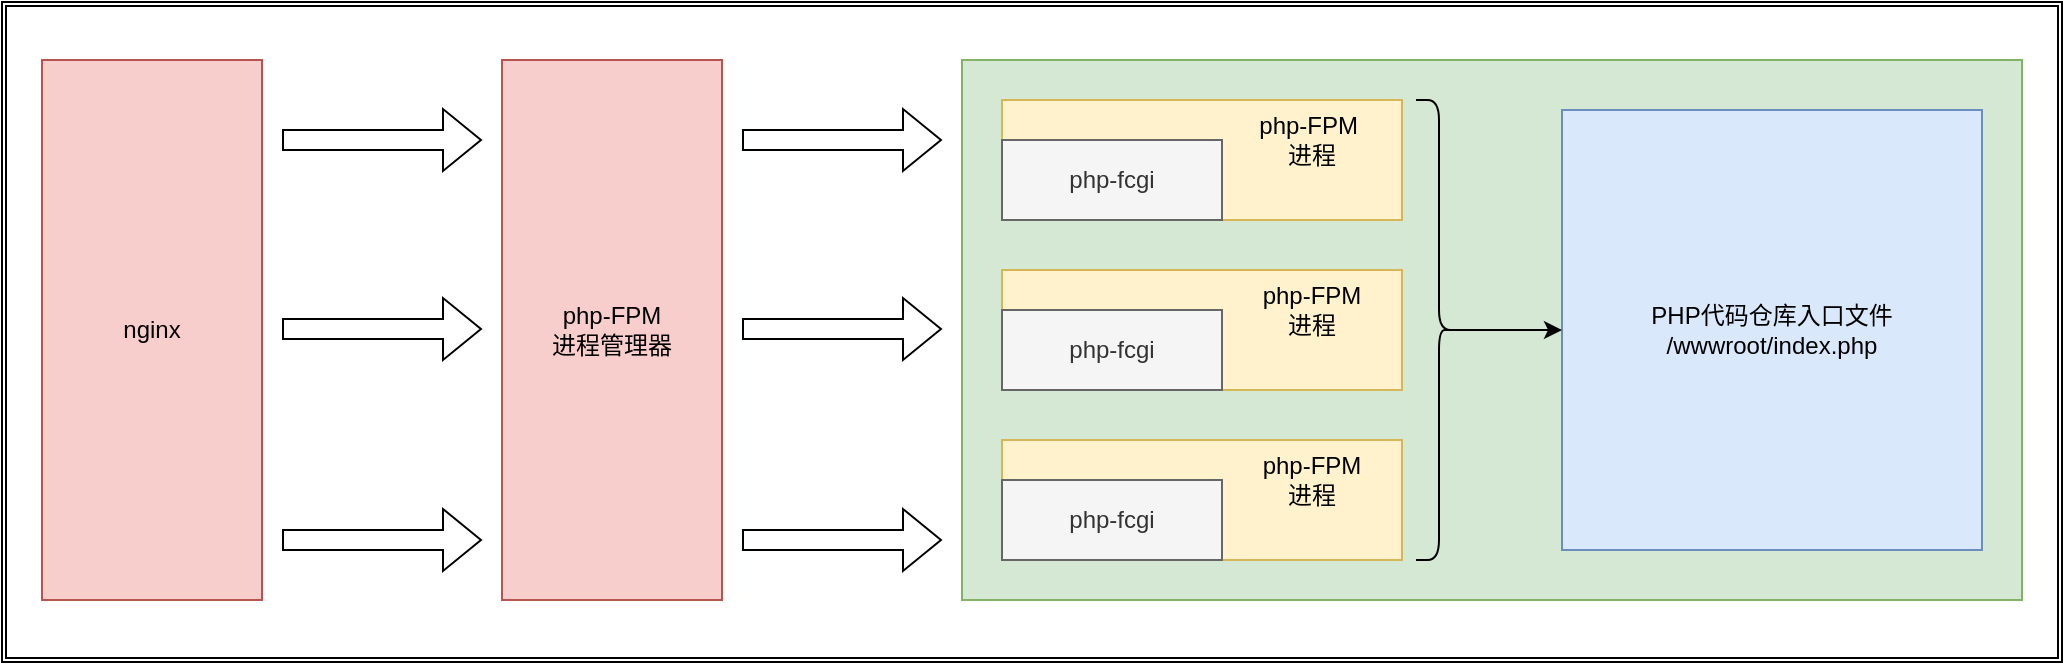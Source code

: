 <mxfile version="17.2.4" type="device" pages="6"><diagram id="ZQH0QLBpIll3tY-1zZOu" name="nginx-php-fpm"><mxGraphModel dx="1106" dy="822" grid="1" gridSize="10" guides="1" tooltips="1" connect="1" arrows="1" fold="1" page="1" pageScale="1" pageWidth="827" pageHeight="1169" math="0" shadow="0"><root><mxCell id="0"/><mxCell id="1" parent="0"/><mxCell id="-F7FTl6_Vcwf5B4cmWxA-29" value="" style="shape=ext;double=1;rounded=0;whiteSpace=wrap;html=1;" parent="1" vertex="1"><mxGeometry x="100" y="221" width="1030" height="330" as="geometry"/></mxCell><mxCell id="-F7FTl6_Vcwf5B4cmWxA-2" value="nginx" style="rounded=0;whiteSpace=wrap;html=1;fillColor=#f8cecc;strokeColor=#b85450;" parent="1" vertex="1"><mxGeometry x="120" y="250" width="110" height="270" as="geometry"/></mxCell><mxCell id="-F7FTl6_Vcwf5B4cmWxA-3" value="php-FPM&lt;br&gt;进程管理器" style="rounded=0;whiteSpace=wrap;html=1;fillColor=#f8cecc;strokeColor=#b85450;" parent="1" vertex="1"><mxGeometry x="350" y="250" width="110" height="270" as="geometry"/></mxCell><mxCell id="-F7FTl6_Vcwf5B4cmWxA-4" value="" style="shape=flexArrow;endArrow=classic;html=1;rounded=0;" parent="1" edge="1"><mxGeometry width="50" height="50" relative="1" as="geometry"><mxPoint x="240" y="290" as="sourcePoint"/><mxPoint x="340" y="290" as="targetPoint"/></mxGeometry></mxCell><mxCell id="-F7FTl6_Vcwf5B4cmWxA-5" value="" style="shape=flexArrow;endArrow=classic;html=1;rounded=0;" parent="1" edge="1"><mxGeometry width="50" height="50" relative="1" as="geometry"><mxPoint x="240" y="384.5" as="sourcePoint"/><mxPoint x="340" y="384.5" as="targetPoint"/></mxGeometry></mxCell><mxCell id="-F7FTl6_Vcwf5B4cmWxA-6" value="" style="shape=flexArrow;endArrow=classic;html=1;rounded=0;" parent="1" edge="1"><mxGeometry width="50" height="50" relative="1" as="geometry"><mxPoint x="240" y="490" as="sourcePoint"/><mxPoint x="340" y="490" as="targetPoint"/></mxGeometry></mxCell><mxCell id="-F7FTl6_Vcwf5B4cmWxA-7" value="" style="rounded=0;whiteSpace=wrap;html=1;fillColor=#d5e8d4;strokeColor=#82b366;" parent="1" vertex="1"><mxGeometry x="580" y="250" width="530" height="270" as="geometry"/></mxCell><mxCell id="-F7FTl6_Vcwf5B4cmWxA-8" value="" style="shape=flexArrow;endArrow=classic;html=1;rounded=0;" parent="1" edge="1"><mxGeometry width="50" height="50" relative="1" as="geometry"><mxPoint x="470" y="290" as="sourcePoint"/><mxPoint x="570" y="290" as="targetPoint"/></mxGeometry></mxCell><mxCell id="-F7FTl6_Vcwf5B4cmWxA-9" value="" style="shape=flexArrow;endArrow=classic;html=1;rounded=0;" parent="1" edge="1"><mxGeometry width="50" height="50" relative="1" as="geometry"><mxPoint x="470" y="384.5" as="sourcePoint"/><mxPoint x="570" y="384.5" as="targetPoint"/></mxGeometry></mxCell><mxCell id="-F7FTl6_Vcwf5B4cmWxA-10" value="" style="shape=flexArrow;endArrow=classic;html=1;rounded=0;" parent="1" edge="1"><mxGeometry width="50" height="50" relative="1" as="geometry"><mxPoint x="470" y="490" as="sourcePoint"/><mxPoint x="570" y="490" as="targetPoint"/></mxGeometry></mxCell><mxCell id="-F7FTl6_Vcwf5B4cmWxA-16" value="" style="rounded=0;whiteSpace=wrap;html=1;fillColor=#fff2cc;strokeColor=#d6b656;" parent="1" vertex="1"><mxGeometry x="600" y="270" width="200" height="60" as="geometry"/></mxCell><mxCell id="-F7FTl6_Vcwf5B4cmWxA-17" value="php-fcgi" style="rounded=0;whiteSpace=wrap;html=1;fillColor=#f5f5f5;fontColor=#333333;strokeColor=#666666;" parent="1" vertex="1"><mxGeometry x="600" y="290" width="110" height="40" as="geometry"/></mxCell><mxCell id="-F7FTl6_Vcwf5B4cmWxA-18" value="php-FPM&amp;nbsp;&lt;br&gt;进程" style="text;html=1;strokeColor=none;fillColor=none;align=center;verticalAlign=middle;whiteSpace=wrap;rounded=0;" parent="1" vertex="1"><mxGeometry x="710" y="270" width="90" height="40" as="geometry"/></mxCell><mxCell id="-F7FTl6_Vcwf5B4cmWxA-19" value="" style="rounded=0;whiteSpace=wrap;html=1;fillColor=#fff2cc;strokeColor=#d6b656;" parent="1" vertex="1"><mxGeometry x="600" y="355" width="200" height="60" as="geometry"/></mxCell><mxCell id="-F7FTl6_Vcwf5B4cmWxA-20" value="php-fcgi" style="rounded=0;whiteSpace=wrap;html=1;fillColor=#f5f5f5;fontColor=#333333;strokeColor=#666666;" parent="1" vertex="1"><mxGeometry x="600" y="375" width="110" height="40" as="geometry"/></mxCell><mxCell id="-F7FTl6_Vcwf5B4cmWxA-21" value="php-FPM&lt;br&gt;进程" style="text;html=1;strokeColor=none;fillColor=none;align=center;verticalAlign=middle;whiteSpace=wrap;rounded=0;" parent="1" vertex="1"><mxGeometry x="710" y="355" width="90" height="40" as="geometry"/></mxCell><mxCell id="-F7FTl6_Vcwf5B4cmWxA-22" value="" style="rounded=0;whiteSpace=wrap;html=1;fillColor=#fff2cc;strokeColor=#d6b656;" parent="1" vertex="1"><mxGeometry x="600" y="440" width="200" height="60" as="geometry"/></mxCell><mxCell id="-F7FTl6_Vcwf5B4cmWxA-23" value="php-fcgi" style="rounded=0;whiteSpace=wrap;html=1;fillColor=#f5f5f5;fontColor=#333333;strokeColor=#666666;" parent="1" vertex="1"><mxGeometry x="600" y="460" width="110" height="40" as="geometry"/></mxCell><mxCell id="-F7FTl6_Vcwf5B4cmWxA-24" value="php-FPM&lt;br&gt;进程" style="text;html=1;strokeColor=none;fillColor=none;align=center;verticalAlign=middle;whiteSpace=wrap;rounded=0;" parent="1" vertex="1"><mxGeometry x="710" y="440" width="90" height="40" as="geometry"/></mxCell><mxCell id="-F7FTl6_Vcwf5B4cmWxA-25" value="" style="shape=curlyBracket;whiteSpace=wrap;html=1;rounded=1;flipH=1;size=0.5;" parent="1" vertex="1"><mxGeometry x="807" y="270" width="23" height="230" as="geometry"/></mxCell><mxCell id="-F7FTl6_Vcwf5B4cmWxA-26" value="PHP代码仓库入口文件&lt;br&gt;/wwwroot/index.php" style="rounded=0;whiteSpace=wrap;html=1;fillColor=#dae8fc;strokeColor=#6c8ebf;" parent="1" vertex="1"><mxGeometry x="880" y="275" width="210" height="220" as="geometry"/></mxCell><mxCell id="-F7FTl6_Vcwf5B4cmWxA-28" value="" style="endArrow=classic;html=1;rounded=0;exitX=0.1;exitY=0.5;exitDx=0;exitDy=0;exitPerimeter=0;" parent="1" source="-F7FTl6_Vcwf5B4cmWxA-25" target="-F7FTl6_Vcwf5B4cmWxA-26" edge="1"><mxGeometry width="50" height="50" relative="1" as="geometry"><mxPoint x="827" y="440" as="sourcePoint"/><mxPoint x="877" y="390" as="targetPoint"/></mxGeometry></mxCell></root></mxGraphModel></diagram><diagram id="X1Tl23_N_CwnIUm3I0Yo" name="swoole"><mxGraphModel dx="851" dy="632" grid="1" gridSize="10" guides="1" tooltips="1" connect="1" arrows="1" fold="1" page="1" pageScale="1" pageWidth="827" pageHeight="1169" math="0" shadow="0"><root><mxCell id="0"/><mxCell id="1" parent="0"/><mxCell id="2w5-1THp2RadSx4TVDo4-35" value="" style="shape=ext;double=1;rounded=0;whiteSpace=wrap;html=1;" vertex="1" parent="1"><mxGeometry x="60" y="160" width="520" height="500" as="geometry"/></mxCell><mxCell id="2w5-1THp2RadSx4TVDo4-20" style="edgeStyle=orthogonalEdgeStyle;rounded=0;orthogonalLoop=1;jettySize=auto;html=1;entryX=0.5;entryY=0;entryDx=0;entryDy=0;" edge="1" parent="1" source="2w5-1THp2RadSx4TVDo4-2" target="2w5-1THp2RadSx4TVDo4-14"><mxGeometry relative="1" as="geometry"/></mxCell><mxCell id="2w5-1THp2RadSx4TVDo4-2" value="启动" style="rounded=1;whiteSpace=wrap;html=1;" vertex="1" parent="1"><mxGeometry x="474" y="330" width="80" height="40" as="geometry"/></mxCell><mxCell id="2w5-1THp2RadSx4TVDo4-27" style="edgeStyle=orthogonalEdgeStyle;rounded=0;orthogonalLoop=1;jettySize=auto;html=1;" edge="1" parent="1" source="2w5-1THp2RadSx4TVDo4-7" target="2w5-1THp2RadSx4TVDo4-19"><mxGeometry relative="1" as="geometry"/></mxCell><mxCell id="2w5-1THp2RadSx4TVDo4-7" value="客户端" style="rounded=0;whiteSpace=wrap;html=1;" vertex="1" parent="1"><mxGeometry x="90" y="345" width="120" height="280" as="geometry"/></mxCell><mxCell id="2w5-1THp2RadSx4TVDo4-21" style="edgeStyle=orthogonalEdgeStyle;rounded=0;orthogonalLoop=1;jettySize=auto;html=1;" edge="1" parent="1" source="2w5-1THp2RadSx4TVDo4-14" target="2w5-1THp2RadSx4TVDo4-16"><mxGeometry relative="1" as="geometry"/></mxCell><mxCell id="2w5-1THp2RadSx4TVDo4-14" value="composer" style="rounded=0;whiteSpace=wrap;html=1;" vertex="1" parent="1"><mxGeometry x="474" y="420" width="80" height="40" as="geometry"/></mxCell><mxCell id="2w5-1THp2RadSx4TVDo4-22" style="edgeStyle=orthogonalEdgeStyle;rounded=0;orthogonalLoop=1;jettySize=auto;html=1;entryX=0.5;entryY=0;entryDx=0;entryDy=0;" edge="1" parent="1" source="2w5-1THp2RadSx4TVDo4-16" target="2w5-1THp2RadSx4TVDo4-17"><mxGeometry relative="1" as="geometry"/></mxCell><mxCell id="2w5-1THp2RadSx4TVDo4-31" style="edgeStyle=orthogonalEdgeStyle;rounded=0;orthogonalLoop=1;jettySize=auto;html=1;entryX=1;entryY=0.5;entryDx=0;entryDy=0;" edge="1" parent="1" source="2w5-1THp2RadSx4TVDo4-16" target="2w5-1THp2RadSx4TVDo4-28"><mxGeometry relative="1" as="geometry"/></mxCell><mxCell id="2w5-1THp2RadSx4TVDo4-32" value="初始化容器&lt;br&gt;&amp;amp;&lt;br&gt;存放核心单例" style="edgeLabel;html=1;align=center;verticalAlign=middle;resizable=0;points=[];" vertex="1" connectable="0" parent="2w5-1THp2RadSx4TVDo4-31"><mxGeometry x="-0.103" y="3" relative="1" as="geometry"><mxPoint x="2" as="offset"/></mxGeometry></mxCell><mxCell id="2w5-1THp2RadSx4TVDo4-16" value="框架核心代码" style="rounded=0;whiteSpace=wrap;html=1;" vertex="1" parent="1"><mxGeometry x="474" y="510" width="80" height="40" as="geometry"/></mxCell><mxCell id="2w5-1THp2RadSx4TVDo4-23" style="edgeStyle=orthogonalEdgeStyle;rounded=0;orthogonalLoop=1;jettySize=auto;html=1;entryX=0.5;entryY=1;entryDx=0;entryDy=0;" edge="1" parent="1" source="2w5-1THp2RadSx4TVDo4-17" target="2w5-1THp2RadSx4TVDo4-19"><mxGeometry relative="1" as="geometry"/></mxCell><mxCell id="2w5-1THp2RadSx4TVDo4-17" value="监听端口" style="rounded=0;whiteSpace=wrap;html=1;" vertex="1" parent="1"><mxGeometry x="474" y="600" width="80" height="40" as="geometry"/></mxCell><mxCell id="2w5-1THp2RadSx4TVDo4-29" style="edgeStyle=orthogonalEdgeStyle;rounded=0;orthogonalLoop=1;jettySize=auto;html=1;" edge="1" parent="1" source="2w5-1THp2RadSx4TVDo4-19" target="2w5-1THp2RadSx4TVDo4-28"><mxGeometry relative="1" as="geometry"/></mxCell><mxCell id="2w5-1THp2RadSx4TVDo4-30" value="路由分发&lt;br&gt;&amp;amp;&lt;br&gt;获取控制器" style="edgeLabel;html=1;align=center;verticalAlign=middle;resizable=0;points=[];" vertex="1" connectable="0" parent="2w5-1THp2RadSx4TVDo4-29"><mxGeometry x="0.015" y="1" relative="1" as="geometry"><mxPoint as="offset"/></mxGeometry></mxCell><mxCell id="2w5-1THp2RadSx4TVDo4-19" value="接收请求" style="rounded=0;whiteSpace=wrap;html=1;fillColor=#d5e8d4;strokeColor=#82b366;" vertex="1" parent="1"><mxGeometry x="320" y="420" width="70" height="130" as="geometry"/></mxCell><mxCell id="2w5-1THp2RadSx4TVDo4-33" style="edgeStyle=orthogonalEdgeStyle;rounded=0;orthogonalLoop=1;jettySize=auto;html=1;" edge="1" parent="1" source="2w5-1THp2RadSx4TVDo4-28" target="2w5-1THp2RadSx4TVDo4-7"><mxGeometry relative="1" as="geometry"/></mxCell><mxCell id="2w5-1THp2RadSx4TVDo4-34" value="响应请求" style="edgeLabel;html=1;align=center;verticalAlign=middle;resizable=0;points=[];" vertex="1" connectable="0" parent="2w5-1THp2RadSx4TVDo4-33"><mxGeometry x="-0.235" relative="1" as="geometry"><mxPoint as="offset"/></mxGeometry></mxCell><mxCell id="2w5-1THp2RadSx4TVDo4-28" value="IOC容器" style="rounded=0;whiteSpace=wrap;html=1;fillColor=#fff2cc;strokeColor=#d6b656;" vertex="1" parent="1"><mxGeometry x="320" y="180" width="70" height="130" as="geometry"/></mxCell></root></mxGraphModel></diagram><diagram id="QdZzXX2Wkqlkmy3JS_Db" name="php-fcgi"><mxGraphModel dx="1106" dy="822" grid="1" gridSize="10" guides="1" tooltips="1" connect="1" arrows="1" fold="1" page="1" pageScale="1" pageWidth="827" pageHeight="1169" math="0" shadow="0"><root><mxCell id="0"/><mxCell id="1" parent="0"/><mxCell id="_yIDEYMphDeYaA-UZkT4-2" value="" style="shape=ext;double=1;rounded=0;whiteSpace=wrap;html=1;" vertex="1" parent="1"><mxGeometry x="70" y="130" width="650" height="630" as="geometry"/></mxCell><mxCell id="_yIDEYMphDeYaA-UZkT4-3" value="客户端" style="rounded=0;whiteSpace=wrap;html=1;" vertex="1" parent="1"><mxGeometry x="90" y="270" width="120" height="270" as="geometry"/></mxCell><mxCell id="_yIDEYMphDeYaA-UZkT4-4" value="nginx｜apache" style="rounded=0;whiteSpace=wrap;html=1;" vertex="1" parent="1"><mxGeometry x="330" y="270" width="120" height="270" as="geometry"/></mxCell><mxCell id="_yIDEYMphDeYaA-UZkT4-5" value="" style="shape=flexArrow;endArrow=classic;html=1;rounded=0;" edge="1" parent="1"><mxGeometry width="50" height="50" relative="1" as="geometry"><mxPoint x="230" y="320" as="sourcePoint"/><mxPoint x="310" y="320" as="targetPoint"/></mxGeometry></mxCell><mxCell id="_yIDEYMphDeYaA-UZkT4-6" value="" style="shape=flexArrow;endArrow=classic;html=1;rounded=0;" edge="1" parent="1"><mxGeometry width="50" height="50" relative="1" as="geometry"><mxPoint x="230" y="404.5" as="sourcePoint"/><mxPoint x="310" y="404.5" as="targetPoint"/></mxGeometry></mxCell><mxCell id="_yIDEYMphDeYaA-UZkT4-7" value="" style="shape=flexArrow;endArrow=classic;html=1;rounded=0;" edge="1" parent="1"><mxGeometry width="50" height="50" relative="1" as="geometry"><mxPoint x="230" y="490" as="sourcePoint"/><mxPoint x="310" y="490" as="targetPoint"/></mxGeometry></mxCell><mxCell id="_yIDEYMphDeYaA-UZkT4-8" value="" style="edgeStyle=orthogonalEdgeStyle;rounded=0;orthogonalLoop=1;jettySize=auto;html=1;" edge="1" parent="1" source="_yIDEYMphDeYaA-UZkT4-9" target="_yIDEYMphDeYaA-UZkT4-13"><mxGeometry relative="1" as="geometry"/></mxCell><mxCell id="_yIDEYMphDeYaA-UZkT4-9" value="php-fcgi" style="rounded=0;whiteSpace=wrap;html=1;" vertex="1" parent="1"><mxGeometry x="570" y="270" width="120" height="270" as="geometry"/></mxCell><mxCell id="_yIDEYMphDeYaA-UZkT4-10" value="" style="shape=flexArrow;endArrow=classic;html=1;rounded=0;" edge="1" parent="1"><mxGeometry width="50" height="50" relative="1" as="geometry"><mxPoint x="470" y="319.5" as="sourcePoint"/><mxPoint x="550" y="319.5" as="targetPoint"/></mxGeometry></mxCell><mxCell id="_yIDEYMphDeYaA-UZkT4-11" value="" style="shape=flexArrow;endArrow=classic;html=1;rounded=0;" edge="1" parent="1"><mxGeometry width="50" height="50" relative="1" as="geometry"><mxPoint x="470" y="404" as="sourcePoint"/><mxPoint x="550" y="404" as="targetPoint"/></mxGeometry></mxCell><mxCell id="_yIDEYMphDeYaA-UZkT4-12" value="" style="shape=flexArrow;endArrow=classic;html=1;rounded=0;" edge="1" parent="1"><mxGeometry width="50" height="50" relative="1" as="geometry"><mxPoint x="470" y="489.5" as="sourcePoint"/><mxPoint x="550" y="489.5" as="targetPoint"/></mxGeometry></mxCell><mxCell id="_yIDEYMphDeYaA-UZkT4-13" value="执行 .php 文件" style="rounded=0;whiteSpace=wrap;html=1;" vertex="1" parent="1"><mxGeometry x="570" y="670" width="120" height="60" as="geometry"/></mxCell><mxCell id="_yIDEYMphDeYaA-UZkT4-14" value="" style="shape=curlyBracket;whiteSpace=wrap;html=1;rounded=1;flipH=1;direction=south;" vertex="1" parent="1"><mxGeometry x="450" y="230" width="120" height="20" as="geometry"/></mxCell><mxCell id="_yIDEYMphDeYaA-UZkT4-15" value="" style="shape=curlyBracket;whiteSpace=wrap;html=1;rounded=1;flipH=1;direction=south;" vertex="1" parent="1"><mxGeometry x="210" y="230" width="120" height="20" as="geometry"/></mxCell><mxCell id="_yIDEYMphDeYaA-UZkT4-16" value="HTTP" style="text;strokeColor=none;fillColor=none;html=1;fontSize=24;fontStyle=0;verticalAlign=middle;align=center;" vertex="1" parent="1"><mxGeometry x="220" y="190" width="100" height="40" as="geometry"/></mxCell><mxCell id="_yIDEYMphDeYaA-UZkT4-17" value="FCGI" style="text;strokeColor=none;fillColor=none;html=1;fontSize=24;fontStyle=0;verticalAlign=middle;align=center;" vertex="1" parent="1"><mxGeometry x="460" y="190" width="100" height="40" as="geometry"/></mxCell></root></mxGraphModel></diagram><diagram id="Vm3p-azf3-NG6KkOJEBZ" name="message_response"><mxGraphModel dx="1106" dy="822" grid="1" gridSize="10" guides="1" tooltips="1" connect="1" arrows="1" fold="1" page="1" pageScale="1" pageWidth="827" pageHeight="1169" math="0" shadow="0"><root><mxCell id="0"/><mxCell id="1" parent="0"/><mxCell id="pjtcCM6p9vnRgL6hPlEC-1" value="协议版本" style="rounded=0;whiteSpace=wrap;html=1;fillColor=#d0cee2;strokeColor=#56517e;" vertex="1" parent="1"><mxGeometry x="120" y="200" width="120" height="60" as="geometry"/></mxCell><mxCell id="pjtcCM6p9vnRgL6hPlEC-2" value="空格" style="rounded=0;whiteSpace=wrap;html=1;fillColor=#f9f7ed;strokeColor=#36393d;" vertex="1" parent="1"><mxGeometry x="240" y="200" width="80" height="60" as="geometry"/></mxCell><mxCell id="pjtcCM6p9vnRgL6hPlEC-3" value="状态码" style="rounded=0;whiteSpace=wrap;html=1;fillColor=#d0cee2;strokeColor=#56517e;" vertex="1" parent="1"><mxGeometry x="320" y="200" width="120" height="60" as="geometry"/></mxCell><mxCell id="pjtcCM6p9vnRgL6hPlEC-4" value="空格" style="rounded=0;whiteSpace=wrap;html=1;fillColor=#f9f7ed;strokeColor=#36393d;" vertex="1" parent="1"><mxGeometry x="440" y="200" width="80" height="60" as="geometry"/></mxCell><mxCell id="pjtcCM6p9vnRgL6hPlEC-5" value="状态码短语" style="rounded=0;whiteSpace=wrap;html=1;fillColor=#d0cee2;strokeColor=#56517e;" vertex="1" parent="1"><mxGeometry x="520" y="200" width="120" height="60" as="geometry"/></mxCell><mxCell id="pjtcCM6p9vnRgL6hPlEC-6" value="回车符、换行符" style="rounded=0;whiteSpace=wrap;html=1;" vertex="1" parent="1"><mxGeometry x="640" y="200" width="100" height="60" as="geometry"/></mxCell><mxCell id="pjtcCM6p9vnRgL6hPlEC-7" value="响应头字段名" style="rounded=0;whiteSpace=wrap;html=1;fillColor=#d0cee2;strokeColor=#56517e;" vertex="1" parent="1"><mxGeometry x="120" y="260" width="160" height="60" as="geometry"/></mxCell><mxCell id="pjtcCM6p9vnRgL6hPlEC-8" value=":" style="rounded=0;whiteSpace=wrap;html=1;fillColor=#f9f7ed;strokeColor=#36393d;" vertex="1" parent="1"><mxGeometry x="280" y="260" width="80" height="60" as="geometry"/></mxCell><mxCell id="pjtcCM6p9vnRgL6hPlEC-9" value="响应头字段值" style="rounded=0;whiteSpace=wrap;html=1;fillColor=#d0cee2;strokeColor=#56517e;" vertex="1" parent="1"><mxGeometry x="360" y="260" width="160" height="60" as="geometry"/></mxCell><mxCell id="pjtcCM6p9vnRgL6hPlEC-10" value="" style="shape=curlyBracket;whiteSpace=wrap;html=1;rounded=1;flipH=1;" vertex="1" parent="1"><mxGeometry x="770" y="200" width="20" height="60" as="geometry"/></mxCell><mxCell id="pjtcCM6p9vnRgL6hPlEC-11" value="状态行" style="text;strokeColor=none;fillColor=none;html=1;fontSize=24;fontStyle=0;verticalAlign=middle;align=center;" vertex="1" parent="1"><mxGeometry x="790" y="210" width="100" height="40" as="geometry"/></mxCell><mxCell id="pjtcCM6p9vnRgL6hPlEC-12" value="..." style="rounded=0;whiteSpace=wrap;html=1;" vertex="1" parent="1"><mxGeometry x="120" y="320" width="520" height="60" as="geometry"/></mxCell><mxCell id="pjtcCM6p9vnRgL6hPlEC-13" value="响应头字段名" style="rounded=0;whiteSpace=wrap;html=1;fillColor=#d0cee2;strokeColor=#56517e;" vertex="1" parent="1"><mxGeometry x="120" y="380" width="160" height="60" as="geometry"/></mxCell><mxCell id="pjtcCM6p9vnRgL6hPlEC-14" value=":" style="rounded=0;whiteSpace=wrap;html=1;fillColor=#f9f7ed;strokeColor=#36393d;" vertex="1" parent="1"><mxGeometry x="280" y="380" width="80" height="60" as="geometry"/></mxCell><mxCell id="pjtcCM6p9vnRgL6hPlEC-15" value="响应头字段值" style="rounded=0;whiteSpace=wrap;html=1;fillColor=#d0cee2;strokeColor=#56517e;" vertex="1" parent="1"><mxGeometry x="360" y="380" width="160" height="60" as="geometry"/></mxCell><mxCell id="pjtcCM6p9vnRgL6hPlEC-16" value="回车符、换行符" style="rounded=0;whiteSpace=wrap;html=1;" vertex="1" parent="1"><mxGeometry x="640" y="260" width="100" height="60" as="geometry"/></mxCell><mxCell id="pjtcCM6p9vnRgL6hPlEC-17" value="回车符、换行符" style="rounded=0;whiteSpace=wrap;html=1;" vertex="1" parent="1"><mxGeometry x="640" y="380" width="100" height="60" as="geometry"/></mxCell><mxCell id="pjtcCM6p9vnRgL6hPlEC-18" value="回车符、换行符" style="rounded=0;whiteSpace=wrap;html=1;" vertex="1" parent="1"><mxGeometry x="640" y="320" width="100" height="60" as="geometry"/></mxCell><mxCell id="pjtcCM6p9vnRgL6hPlEC-19" value="回车符、换行符" style="rounded=0;whiteSpace=wrap;html=1;" vertex="1" parent="1"><mxGeometry x="120" y="440" width="100" height="60" as="geometry"/></mxCell><mxCell id="pjtcCM6p9vnRgL6hPlEC-20" value="" style="shape=curlyBracket;whiteSpace=wrap;html=1;rounded=1;flipH=1;" vertex="1" parent="1"><mxGeometry x="770" y="260" width="20" height="180" as="geometry"/></mxCell><mxCell id="pjtcCM6p9vnRgL6hPlEC-21" value="响应头" style="text;strokeColor=none;fillColor=none;html=1;fontSize=24;fontStyle=0;verticalAlign=middle;align=center;" vertex="1" parent="1"><mxGeometry x="790" y="330" width="100" height="40" as="geometry"/></mxCell><mxCell id="pjtcCM6p9vnRgL6hPlEC-22" value="响应体" style="rounded=0;whiteSpace=wrap;html=1;fillColor=#eeeeee;strokeColor=#36393d;" vertex="1" parent="1"><mxGeometry x="120" y="500" width="520" height="60" as="geometry"/></mxCell><mxCell id="pjtcCM6p9vnRgL6hPlEC-23" value="" style="shape=curlyBracket;whiteSpace=wrap;html=1;rounded=1;flipH=1;size=0.5;" vertex="1" parent="1"><mxGeometry x="770" y="500" width="20" height="60" as="geometry"/></mxCell><mxCell id="pjtcCM6p9vnRgL6hPlEC-24" value="响应体" style="text;strokeColor=none;fillColor=none;html=1;fontSize=24;fontStyle=0;verticalAlign=middle;align=center;" vertex="1" parent="1"><mxGeometry x="790" y="510" width="100" height="40" as="geometry"/></mxCell></root></mxGraphModel></diagram><diagram id="sTq4s70QS-FMy3W0kcog" name="message_request"><mxGraphModel dx="1106" dy="822" grid="1" gridSize="10" guides="1" tooltips="1" connect="1" arrows="1" fold="1" page="1" pageScale="1" pageWidth="827" pageHeight="1169" math="0" shadow="0"><root><mxCell id="0"/><mxCell id="1" parent="0"/><mxCell id="JClNSpfMjaLXTbA5szWG-1" value="请求方法" style="rounded=0;whiteSpace=wrap;html=1;fillColor=#d0cee2;strokeColor=#56517e;" vertex="1" parent="1"><mxGeometry x="120" y="200" width="120" height="60" as="geometry"/></mxCell><mxCell id="JClNSpfMjaLXTbA5szWG-2" value="空格" style="rounded=0;whiteSpace=wrap;html=1;fillColor=#f9f7ed;strokeColor=#36393d;" vertex="1" parent="1"><mxGeometry x="240" y="200" width="80" height="60" as="geometry"/></mxCell><mxCell id="JClNSpfMjaLXTbA5szWG-3" value="URL" style="rounded=0;whiteSpace=wrap;html=1;fillColor=#d0cee2;strokeColor=#56517e;" vertex="1" parent="1"><mxGeometry x="320" y="200" width="120" height="60" as="geometry"/></mxCell><mxCell id="JClNSpfMjaLXTbA5szWG-4" value="空格" style="rounded=0;whiteSpace=wrap;html=1;fillColor=#f9f7ed;strokeColor=#36393d;" vertex="1" parent="1"><mxGeometry x="440" y="200" width="80" height="60" as="geometry"/></mxCell><mxCell id="JClNSpfMjaLXTbA5szWG-5" value="协议版本" style="rounded=0;whiteSpace=wrap;html=1;fillColor=#d0cee2;strokeColor=#56517e;" vertex="1" parent="1"><mxGeometry x="520" y="200" width="120" height="60" as="geometry"/></mxCell><mxCell id="JClNSpfMjaLXTbA5szWG-6" value="回车符、换行符" style="rounded=0;whiteSpace=wrap;html=1;" vertex="1" parent="1"><mxGeometry x="640" y="200" width="100" height="60" as="geometry"/></mxCell><mxCell id="JClNSpfMjaLXTbA5szWG-7" value="请求头字段名" style="rounded=0;whiteSpace=wrap;html=1;fillColor=#d0cee2;strokeColor=#56517e;" vertex="1" parent="1"><mxGeometry x="120" y="260" width="160" height="60" as="geometry"/></mxCell><mxCell id="JClNSpfMjaLXTbA5szWG-8" value=":" style="rounded=0;whiteSpace=wrap;html=1;fillColor=#f9f7ed;strokeColor=#36393d;" vertex="1" parent="1"><mxGeometry x="280" y="260" width="80" height="60" as="geometry"/></mxCell><mxCell id="JClNSpfMjaLXTbA5szWG-9" value="请求头字段值" style="rounded=0;whiteSpace=wrap;html=1;fillColor=#d0cee2;strokeColor=#56517e;" vertex="1" parent="1"><mxGeometry x="360" y="260" width="160" height="60" as="geometry"/></mxCell><mxCell id="JClNSpfMjaLXTbA5szWG-10" value="" style="shape=curlyBracket;whiteSpace=wrap;html=1;rounded=1;flipH=1;" vertex="1" parent="1"><mxGeometry x="770" y="200" width="20" height="60" as="geometry"/></mxCell><mxCell id="JClNSpfMjaLXTbA5szWG-11" value="状态行" style="text;strokeColor=none;fillColor=none;html=1;fontSize=24;fontStyle=0;verticalAlign=middle;align=center;" vertex="1" parent="1"><mxGeometry x="790" y="210" width="100" height="40" as="geometry"/></mxCell><mxCell id="JClNSpfMjaLXTbA5szWG-12" value="..." style="rounded=0;whiteSpace=wrap;html=1;" vertex="1" parent="1"><mxGeometry x="120" y="320" width="520" height="60" as="geometry"/></mxCell><mxCell id="JClNSpfMjaLXTbA5szWG-13" value="请求头字段名" style="rounded=0;whiteSpace=wrap;html=1;fillColor=#d0cee2;strokeColor=#56517e;" vertex="1" parent="1"><mxGeometry x="120" y="380" width="160" height="60" as="geometry"/></mxCell><mxCell id="JClNSpfMjaLXTbA5szWG-14" value=":" style="rounded=0;whiteSpace=wrap;html=1;fillColor=#f9f7ed;strokeColor=#36393d;" vertex="1" parent="1"><mxGeometry x="280" y="380" width="80" height="60" as="geometry"/></mxCell><mxCell id="JClNSpfMjaLXTbA5szWG-15" value="请求头字段值" style="rounded=0;whiteSpace=wrap;html=1;fillColor=#d0cee2;strokeColor=#56517e;" vertex="1" parent="1"><mxGeometry x="360" y="380" width="160" height="60" as="geometry"/></mxCell><mxCell id="JClNSpfMjaLXTbA5szWG-16" value="回车符、换行符" style="rounded=0;whiteSpace=wrap;html=1;" vertex="1" parent="1"><mxGeometry x="640" y="260" width="100" height="60" as="geometry"/></mxCell><mxCell id="JClNSpfMjaLXTbA5szWG-17" value="回车符、换行符" style="rounded=0;whiteSpace=wrap;html=1;" vertex="1" parent="1"><mxGeometry x="640" y="380" width="100" height="60" as="geometry"/></mxCell><mxCell id="JClNSpfMjaLXTbA5szWG-18" value="回车符、换行符" style="rounded=0;whiteSpace=wrap;html=1;" vertex="1" parent="1"><mxGeometry x="640" y="320" width="100" height="60" as="geometry"/></mxCell><mxCell id="JClNSpfMjaLXTbA5szWG-19" value="回车符、换行符" style="rounded=0;whiteSpace=wrap;html=1;" vertex="1" parent="1"><mxGeometry x="120" y="440" width="100" height="60" as="geometry"/></mxCell><mxCell id="JClNSpfMjaLXTbA5szWG-20" value="" style="shape=curlyBracket;whiteSpace=wrap;html=1;rounded=1;flipH=1;" vertex="1" parent="1"><mxGeometry x="770" y="260" width="20" height="180" as="geometry"/></mxCell><mxCell id="JClNSpfMjaLXTbA5szWG-21" value="请求头" style="text;strokeColor=none;fillColor=none;html=1;fontSize=24;fontStyle=0;verticalAlign=middle;align=center;" vertex="1" parent="1"><mxGeometry x="790" y="330" width="100" height="40" as="geometry"/></mxCell><mxCell id="JClNSpfMjaLXTbA5szWG-22" value="请求体" style="rounded=0;whiteSpace=wrap;html=1;fillColor=#eeeeee;strokeColor=#36393d;" vertex="1" parent="1"><mxGeometry x="120" y="500" width="520" height="60" as="geometry"/></mxCell><mxCell id="JClNSpfMjaLXTbA5szWG-23" value="" style="shape=curlyBracket;whiteSpace=wrap;html=1;rounded=1;flipH=1;size=0.5;" vertex="1" parent="1"><mxGeometry x="770" y="500" width="20" height="60" as="geometry"/></mxCell><mxCell id="JClNSpfMjaLXTbA5szWG-24" value="请求体" style="text;strokeColor=none;fillColor=none;html=1;fontSize=24;fontStyle=0;verticalAlign=middle;align=center;" vertex="1" parent="1"><mxGeometry x="790" y="510" width="100" height="40" as="geometry"/></mxCell></root></mxGraphModel></diagram><diagram id="H_BIUHwBapxAjh_wRM7f" name="fd"><mxGraphModel dx="1106" dy="822" grid="1" gridSize="10" guides="1" tooltips="1" connect="1" arrows="1" fold="1" page="1" pageScale="1" pageWidth="827" pageHeight="1169" math="0" shadow="0"><root><mxCell id="0"/><mxCell id="1" parent="0"/><mxCell id="5dum1arc_oUBsEP87ahY-1" value="文件描述符：fd" style="whiteSpace=wrap;html=1;aspect=fixed;" vertex="1" parent="1"><mxGeometry x="400" y="300" width="100" height="100" as="geometry"/></mxCell><mxCell id="5dum1arc_oUBsEP87ahY-2" value="客户端" style="rounded=0;whiteSpace=wrap;html=1;" vertex="1" parent="1"><mxGeometry x="220" y="300" width="60" height="100" as="geometry"/></mxCell><mxCell id="5dum1arc_oUBsEP87ahY-3" value="客户端" style="rounded=0;whiteSpace=wrap;html=1;" vertex="1" parent="1"><mxGeometry x="620" y="300" width="60" height="100" as="geometry"/></mxCell><mxCell id="5dum1arc_oUBsEP87ahY-4" value="" style="endArrow=classic;html=1;rounded=0;" edge="1" parent="1"><mxGeometry relative="1" as="geometry"><mxPoint x="290" y="320" as="sourcePoint"/><mxPoint x="390" y="320" as="targetPoint"/></mxGeometry></mxCell><mxCell id="5dum1arc_oUBsEP87ahY-5" value="写" style="edgeLabel;html=1;align=center;verticalAlign=middle;resizable=0;points=[];" vertex="1" connectable="0" parent="5dum1arc_oUBsEP87ahY-4"><mxGeometry y="3" relative="1" as="geometry"><mxPoint as="offset"/></mxGeometry></mxCell><mxCell id="5dum1arc_oUBsEP87ahY-6" value="" style="endArrow=classic;html=1;rounded=0;" edge="1" parent="1"><mxGeometry relative="1" as="geometry"><mxPoint x="510" y="320" as="sourcePoint"/><mxPoint x="610" y="320" as="targetPoint"/></mxGeometry></mxCell><mxCell id="5dum1arc_oUBsEP87ahY-7" value="读" style="edgeLabel;html=1;align=center;verticalAlign=middle;resizable=0;points=[];" vertex="1" connectable="0" parent="5dum1arc_oUBsEP87ahY-6"><mxGeometry x="0.02" y="1" relative="1" as="geometry"><mxPoint as="offset"/></mxGeometry></mxCell><mxCell id="5dum1arc_oUBsEP87ahY-8" value="" style="endArrow=classic;html=1;rounded=0;" edge="1" parent="1"><mxGeometry relative="1" as="geometry"><mxPoint x="610" y="380" as="sourcePoint"/><mxPoint x="510" y="380" as="targetPoint"/></mxGeometry></mxCell><mxCell id="5dum1arc_oUBsEP87ahY-9" value="写" style="edgeLabel;html=1;align=center;verticalAlign=middle;resizable=0;points=[];" vertex="1" connectable="0" parent="5dum1arc_oUBsEP87ahY-8"><mxGeometry x="-0.12" y="4" relative="1" as="geometry"><mxPoint y="-4" as="offset"/></mxGeometry></mxCell><mxCell id="5dum1arc_oUBsEP87ahY-10" value="" style="endArrow=classic;html=1;rounded=0;" edge="1" parent="1"><mxGeometry relative="1" as="geometry"><mxPoint x="390" y="380" as="sourcePoint"/><mxPoint x="290" y="380" as="targetPoint"/></mxGeometry></mxCell><mxCell id="5dum1arc_oUBsEP87ahY-11" value="读" style="edgeLabel;html=1;align=center;verticalAlign=middle;resizable=0;points=[];" vertex="1" connectable="0" parent="5dum1arc_oUBsEP87ahY-10"><mxGeometry x="-0.12" y="4" relative="1" as="geometry"><mxPoint y="-4" as="offset"/></mxGeometry></mxCell><mxCell id="5dum1arc_oUBsEP87ahY-12" value="" style="curved=1;endArrow=classic;html=1;rounded=0;strokeColor=default;dashed=1;" edge="1" parent="1"><mxGeometry width="50" height="50" relative="1" as="geometry"><mxPoint x="340" y="300" as="sourcePoint"/><mxPoint x="560" y="300" as="targetPoint"/><Array as="points"><mxPoint x="380" y="210"/><mxPoint x="520" y="210"/></Array></mxGeometry></mxCell><mxCell id="5dum1arc_oUBsEP87ahY-13" value="" style="curved=1;endArrow=classic;html=1;rounded=0;strokeColor=default;dashed=1;" edge="1" parent="1"><mxGeometry width="50" height="50" relative="1" as="geometry"><mxPoint x="560" y="400" as="sourcePoint"/><mxPoint x="340" y="400" as="targetPoint"/><Array as="points"><mxPoint x="530" y="500"/><mxPoint x="370" y="490"/></Array></mxGeometry></mxCell></root></mxGraphModel></diagram></mxfile>